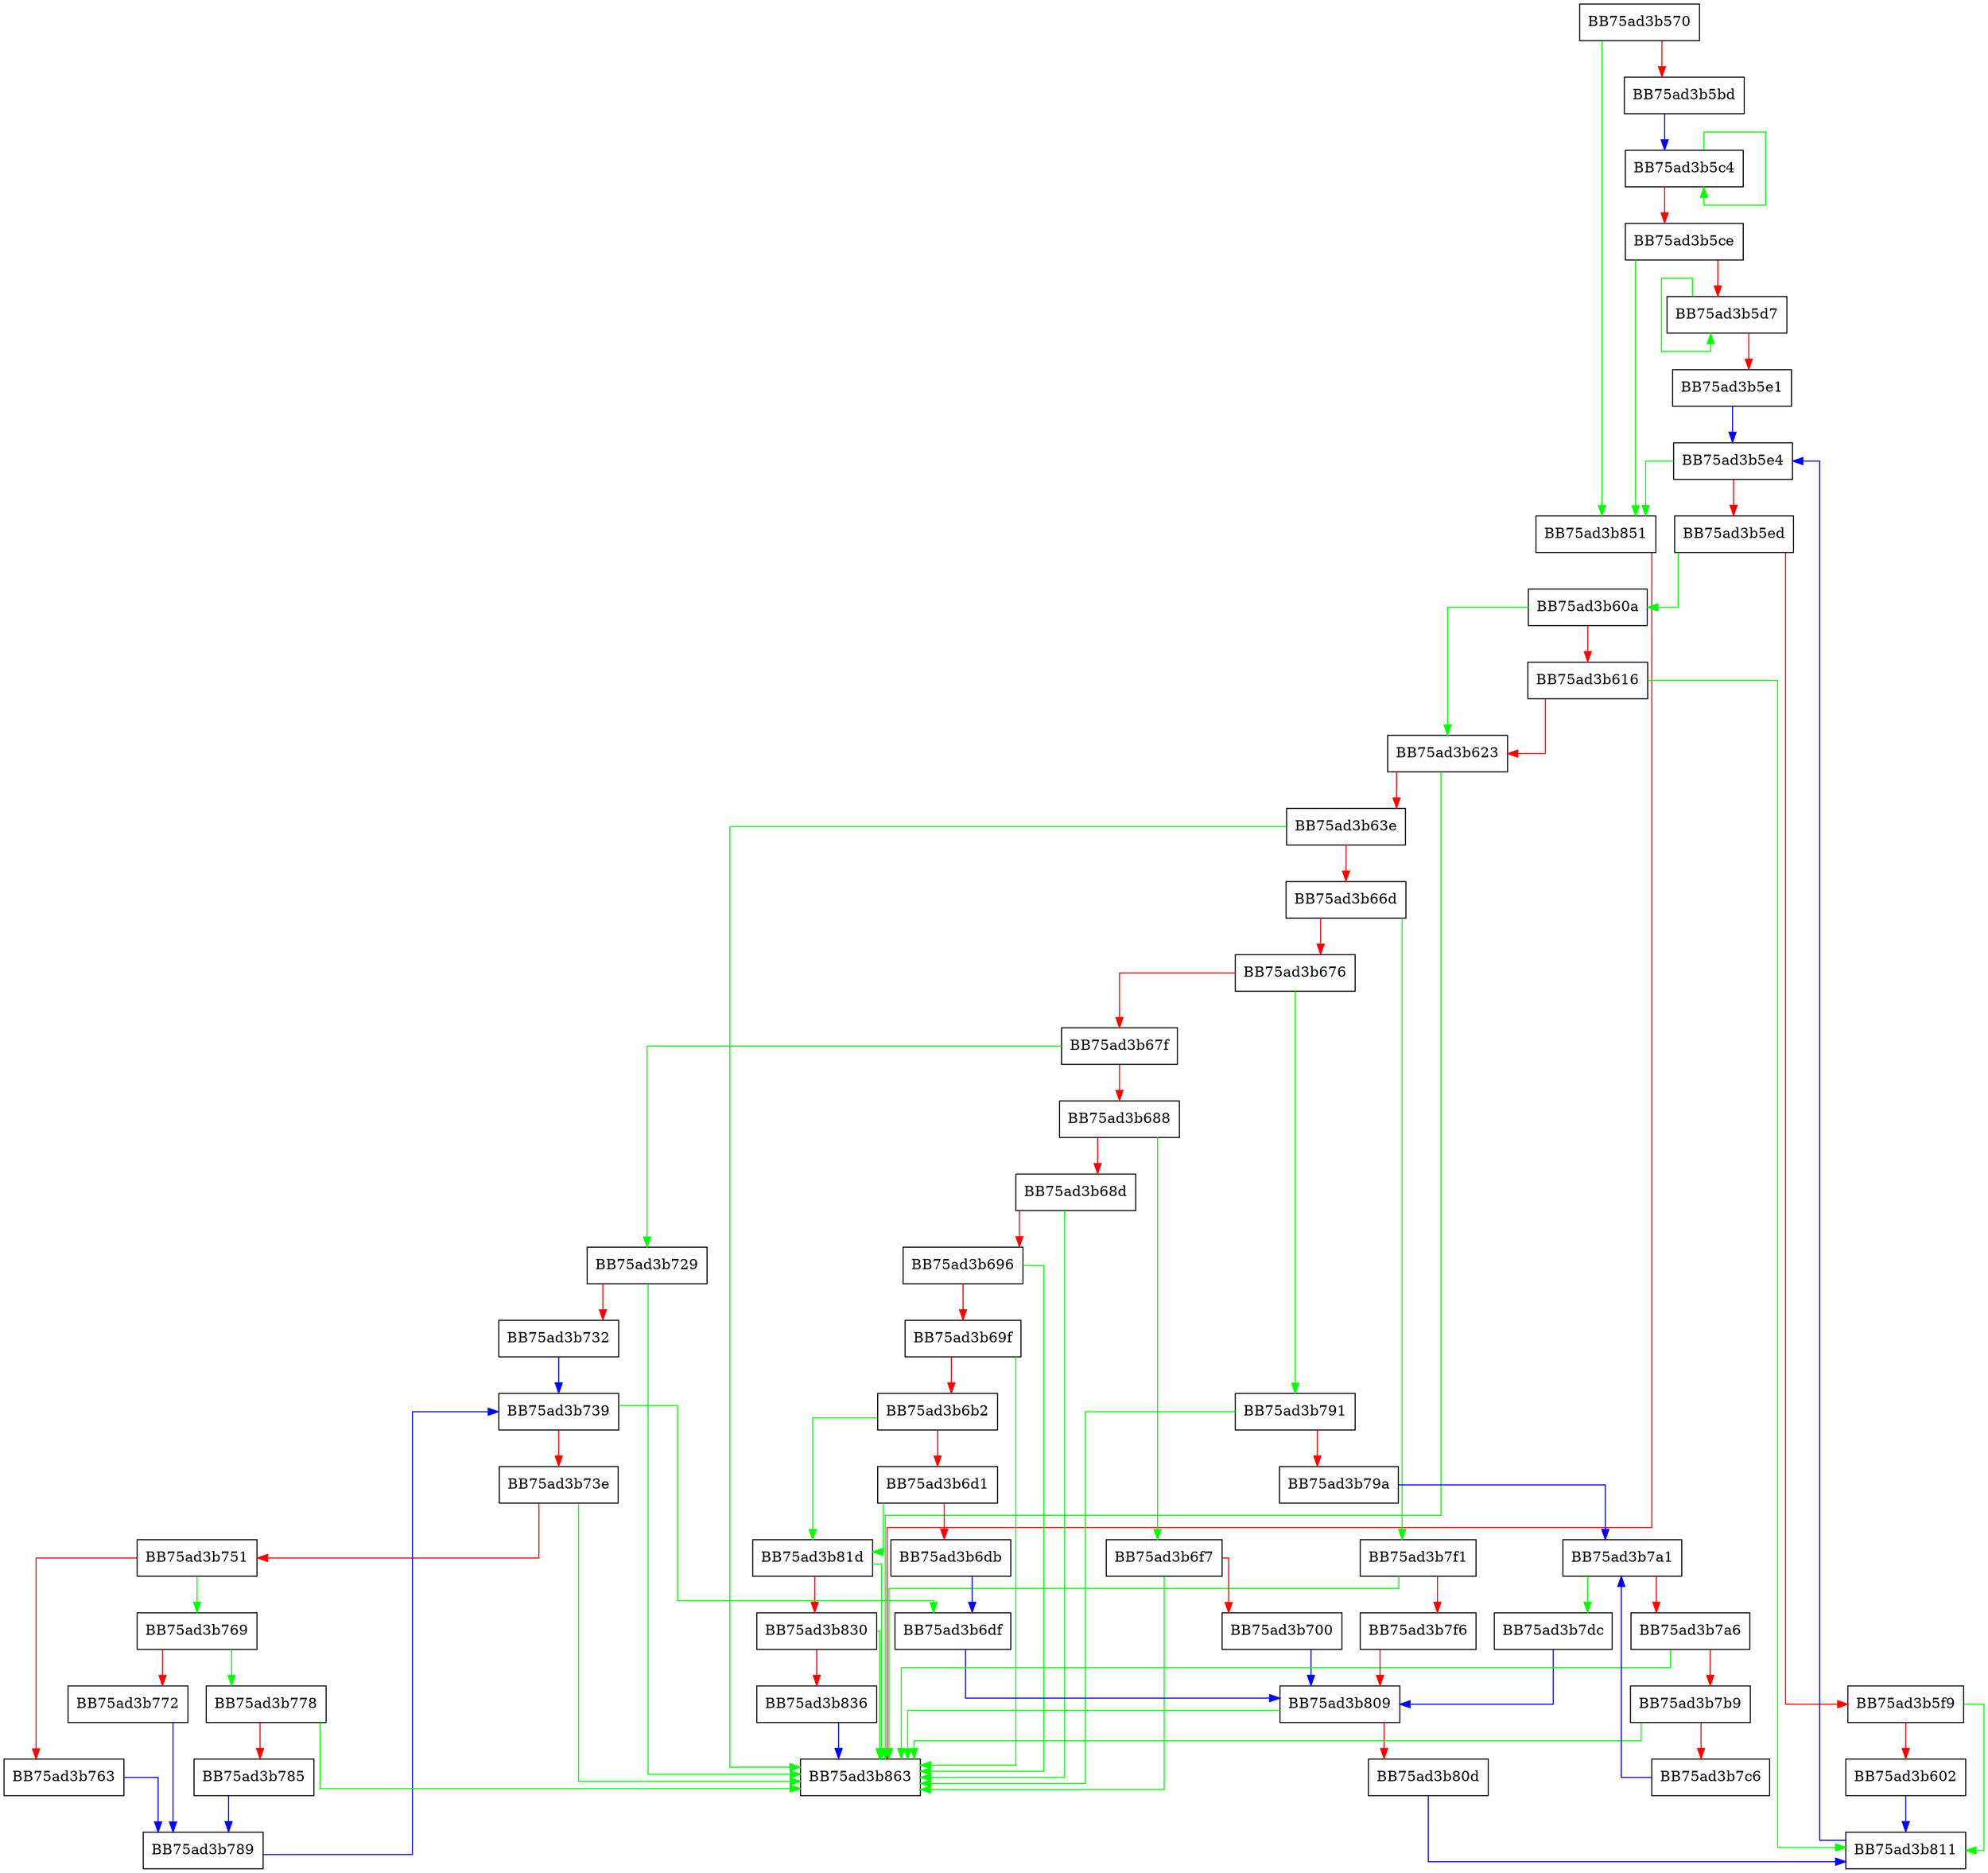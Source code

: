 digraph ParsePath {
  node [shape="box"];
  graph [splines=ortho];
  BB75ad3b570 -> BB75ad3b851 [color="green"];
  BB75ad3b570 -> BB75ad3b5bd [color="red"];
  BB75ad3b5bd -> BB75ad3b5c4 [color="blue"];
  BB75ad3b5c4 -> BB75ad3b5c4 [color="green"];
  BB75ad3b5c4 -> BB75ad3b5ce [color="red"];
  BB75ad3b5ce -> BB75ad3b851 [color="green"];
  BB75ad3b5ce -> BB75ad3b5d7 [color="red"];
  BB75ad3b5d7 -> BB75ad3b5d7 [color="green"];
  BB75ad3b5d7 -> BB75ad3b5e1 [color="red"];
  BB75ad3b5e1 -> BB75ad3b5e4 [color="blue"];
  BB75ad3b5e4 -> BB75ad3b851 [color="green"];
  BB75ad3b5e4 -> BB75ad3b5ed [color="red"];
  BB75ad3b5ed -> BB75ad3b60a [color="green"];
  BB75ad3b5ed -> BB75ad3b5f9 [color="red"];
  BB75ad3b5f9 -> BB75ad3b811 [color="green"];
  BB75ad3b5f9 -> BB75ad3b602 [color="red"];
  BB75ad3b602 -> BB75ad3b811 [color="blue"];
  BB75ad3b60a -> BB75ad3b623 [color="green"];
  BB75ad3b60a -> BB75ad3b616 [color="red"];
  BB75ad3b616 -> BB75ad3b811 [color="green"];
  BB75ad3b616 -> BB75ad3b623 [color="red"];
  BB75ad3b623 -> BB75ad3b863 [color="green"];
  BB75ad3b623 -> BB75ad3b63e [color="red"];
  BB75ad3b63e -> BB75ad3b863 [color="green"];
  BB75ad3b63e -> BB75ad3b66d [color="red"];
  BB75ad3b66d -> BB75ad3b7f1 [color="green"];
  BB75ad3b66d -> BB75ad3b676 [color="red"];
  BB75ad3b676 -> BB75ad3b791 [color="green"];
  BB75ad3b676 -> BB75ad3b67f [color="red"];
  BB75ad3b67f -> BB75ad3b729 [color="green"];
  BB75ad3b67f -> BB75ad3b688 [color="red"];
  BB75ad3b688 -> BB75ad3b6f7 [color="green"];
  BB75ad3b688 -> BB75ad3b68d [color="red"];
  BB75ad3b68d -> BB75ad3b863 [color="green"];
  BB75ad3b68d -> BB75ad3b696 [color="red"];
  BB75ad3b696 -> BB75ad3b863 [color="green"];
  BB75ad3b696 -> BB75ad3b69f [color="red"];
  BB75ad3b69f -> BB75ad3b863 [color="green"];
  BB75ad3b69f -> BB75ad3b6b2 [color="red"];
  BB75ad3b6b2 -> BB75ad3b81d [color="green"];
  BB75ad3b6b2 -> BB75ad3b6d1 [color="red"];
  BB75ad3b6d1 -> BB75ad3b81d [color="green"];
  BB75ad3b6d1 -> BB75ad3b6db [color="red"];
  BB75ad3b6db -> BB75ad3b6df [color="blue"];
  BB75ad3b6df -> BB75ad3b809 [color="blue"];
  BB75ad3b6f7 -> BB75ad3b863 [color="green"];
  BB75ad3b6f7 -> BB75ad3b700 [color="red"];
  BB75ad3b700 -> BB75ad3b809 [color="blue"];
  BB75ad3b729 -> BB75ad3b863 [color="green"];
  BB75ad3b729 -> BB75ad3b732 [color="red"];
  BB75ad3b732 -> BB75ad3b739 [color="blue"];
  BB75ad3b739 -> BB75ad3b6df [color="green"];
  BB75ad3b739 -> BB75ad3b73e [color="red"];
  BB75ad3b73e -> BB75ad3b863 [color="green"];
  BB75ad3b73e -> BB75ad3b751 [color="red"];
  BB75ad3b751 -> BB75ad3b769 [color="green"];
  BB75ad3b751 -> BB75ad3b763 [color="red"];
  BB75ad3b763 -> BB75ad3b789 [color="blue"];
  BB75ad3b769 -> BB75ad3b778 [color="green"];
  BB75ad3b769 -> BB75ad3b772 [color="red"];
  BB75ad3b772 -> BB75ad3b789 [color="blue"];
  BB75ad3b778 -> BB75ad3b863 [color="green"];
  BB75ad3b778 -> BB75ad3b785 [color="red"];
  BB75ad3b785 -> BB75ad3b789 [color="blue"];
  BB75ad3b789 -> BB75ad3b739 [color="blue"];
  BB75ad3b791 -> BB75ad3b863 [color="green"];
  BB75ad3b791 -> BB75ad3b79a [color="red"];
  BB75ad3b79a -> BB75ad3b7a1 [color="blue"];
  BB75ad3b7a1 -> BB75ad3b7dc [color="green"];
  BB75ad3b7a1 -> BB75ad3b7a6 [color="red"];
  BB75ad3b7a6 -> BB75ad3b863 [color="green"];
  BB75ad3b7a6 -> BB75ad3b7b9 [color="red"];
  BB75ad3b7b9 -> BB75ad3b863 [color="green"];
  BB75ad3b7b9 -> BB75ad3b7c6 [color="red"];
  BB75ad3b7c6 -> BB75ad3b7a1 [color="blue"];
  BB75ad3b7dc -> BB75ad3b809 [color="blue"];
  BB75ad3b7f1 -> BB75ad3b863 [color="green"];
  BB75ad3b7f1 -> BB75ad3b7f6 [color="red"];
  BB75ad3b7f6 -> BB75ad3b809 [color="red"];
  BB75ad3b809 -> BB75ad3b863 [color="green"];
  BB75ad3b809 -> BB75ad3b80d [color="red"];
  BB75ad3b80d -> BB75ad3b811 [color="blue"];
  BB75ad3b811 -> BB75ad3b5e4 [color="blue"];
  BB75ad3b81d -> BB75ad3b863 [color="green"];
  BB75ad3b81d -> BB75ad3b830 [color="red"];
  BB75ad3b830 -> BB75ad3b863 [color="green"];
  BB75ad3b830 -> BB75ad3b836 [color="red"];
  BB75ad3b836 -> BB75ad3b863 [color="blue"];
  BB75ad3b851 -> BB75ad3b863 [color="red"];
}